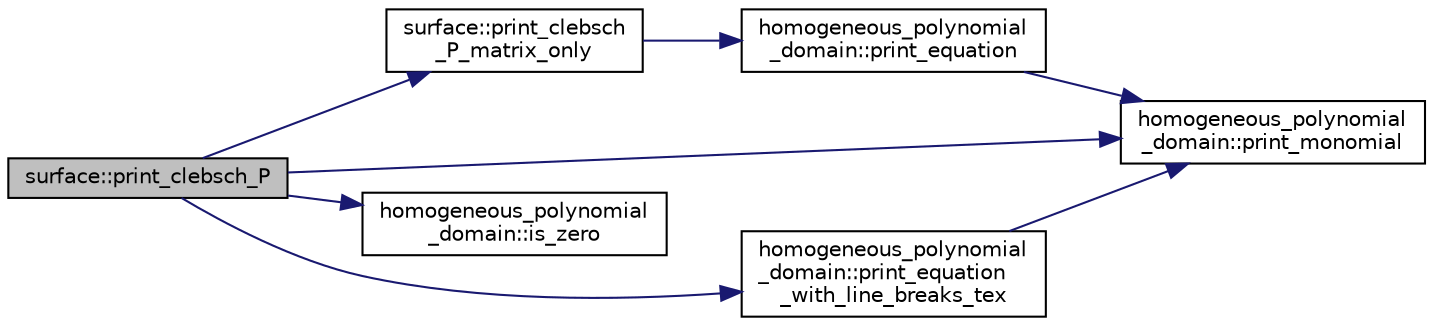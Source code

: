 digraph "surface::print_clebsch_P"
{
  edge [fontname="Helvetica",fontsize="10",labelfontname="Helvetica",labelfontsize="10"];
  node [fontname="Helvetica",fontsize="10",shape=record];
  rankdir="LR";
  Node4733 [label="surface::print_clebsch_P",height=0.2,width=0.4,color="black", fillcolor="grey75", style="filled", fontcolor="black"];
  Node4733 -> Node4734 [color="midnightblue",fontsize="10",style="solid",fontname="Helvetica"];
  Node4734 [label="surface::print_clebsch\l_P_matrix_only",height=0.2,width=0.4,color="black", fillcolor="white", style="filled",URL="$d5/d88/classsurface.html#a38b901facf5122e9676375891edc34ff"];
  Node4734 -> Node4735 [color="midnightblue",fontsize="10",style="solid",fontname="Helvetica"];
  Node4735 [label="homogeneous_polynomial\l_domain::print_equation",height=0.2,width=0.4,color="black", fillcolor="white", style="filled",URL="$d2/da7/classhomogeneous__polynomial__domain.html#a39fe7da58a442801d7c8be1121a57bfe"];
  Node4735 -> Node4736 [color="midnightblue",fontsize="10",style="solid",fontname="Helvetica"];
  Node4736 [label="homogeneous_polynomial\l_domain::print_monomial",height=0.2,width=0.4,color="black", fillcolor="white", style="filled",URL="$d2/da7/classhomogeneous__polynomial__domain.html#aba45b13898b259a147e45bf92a622fd8"];
  Node4733 -> Node4737 [color="midnightblue",fontsize="10",style="solid",fontname="Helvetica"];
  Node4737 [label="homogeneous_polynomial\l_domain::is_zero",height=0.2,width=0.4,color="black", fillcolor="white", style="filled",URL="$d2/da7/classhomogeneous__polynomial__domain.html#a48399203c734feffa753041881d4e68b"];
  Node4733 -> Node4738 [color="midnightblue",fontsize="10",style="solid",fontname="Helvetica"];
  Node4738 [label="homogeneous_polynomial\l_domain::print_equation\l_with_line_breaks_tex",height=0.2,width=0.4,color="black", fillcolor="white", style="filled",URL="$d2/da7/classhomogeneous__polynomial__domain.html#a380597c635c722d4577cabce701bf55f"];
  Node4738 -> Node4736 [color="midnightblue",fontsize="10",style="solid",fontname="Helvetica"];
  Node4733 -> Node4736 [color="midnightblue",fontsize="10",style="solid",fontname="Helvetica"];
}
